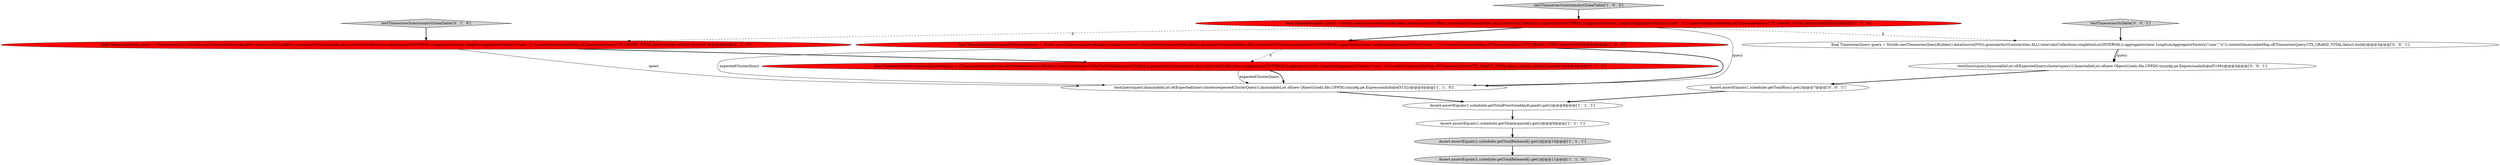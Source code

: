 digraph {
7 [style = filled, label = "testQuery(query,ImmutableList.of(ExpectedQuery.cluster(expectedClusterQuery)),ImmutableList.of(new Object((((edu.fdu.CPPDG.tinypdg.pe.ExpressionInfo@af3132))@@@5@@@['1', '1', '0']", fillcolor = white, shape = ellipse image = "AAA0AAABBB1BBB"];
0 [style = filled, label = "Assert.assertEquals(1,scheduler.getTotalAcquired().get())@@@9@@@['1', '1', '1']", fillcolor = white, shape = ellipse image = "AAA0AAABBB1BBB"];
4 [style = filled, label = "testTimeseriesOnAutomaticGlobalTable['1', '0', '0']", fillcolor = lightgray, shape = diamond image = "AAA0AAABBB1BBB"];
14 [style = filled, label = "Assert.assertEquals(1,scheduler.getTotalRun().get())@@@7@@@['0', '0', '1']", fillcolor = white, shape = ellipse image = "AAA0AAABBB3BBB"];
9 [style = filled, label = "final TimeseriesQuery query = (TimeseriesQuery)Druids.newTimeseriesQueryBuilder().dataSource(GLOBAL).granularity(Granularities.ALL).intervals(Collections.singletonList(INTERVAL)).aggregators(new LongSumAggregatorFactory(\"sum\",\"n\")).context(ImmutableMap.of(TimeseriesQuery.CTX_GRAND_TOTAL,false)).build().withId(\"queryId\")@@@3@@@['0', '1', '0']", fillcolor = red, shape = ellipse image = "AAA1AAABBB2BBB"];
2 [style = filled, label = "Assert.assertEquals(1,scheduler.getTotalReleased().get())@@@11@@@['1', '1', '0']", fillcolor = lightgray, shape = ellipse image = "AAA0AAABBB1BBB"];
11 [style = filled, label = "testQuery(query,ImmutableList.of(ExpectedQuery.cluster(query)),ImmutableList.of(new Object((((edu.fdu.CPPDG.tinypdg.pe.ExpressionInfo@af3199))@@@4@@@['0', '0', '1']", fillcolor = white, shape = ellipse image = "AAA0AAABBB3BBB"];
3 [style = filled, label = "final TimeseriesQuery expectedClusterQuery = Druids.newTimeseriesQueryBuilder().dataSource(new GlobalTableDataSource(GLOBAL)).granularity(Granularities.ALL).intervals(Collections.singletonList(INTERVAL)).aggregators(new LongSumAggregatorFactory(\"sum\",\"n\")).context(ImmutableMap.of(TimeseriesQuery.CTX_GRAND_TOTAL,false)).build()@@@4@@@['1', '0', '0']", fillcolor = red, shape = ellipse image = "AAA1AAABBB1BBB"];
5 [style = filled, label = "final TimeseriesQuery query = Druids.newTimeseriesQueryBuilder().dataSource(GLOBAL).granularity(Granularities.ALL).intervals(Collections.singletonList(INTERVAL)).aggregators(new LongSumAggregatorFactory(\"sum\",\"n\")).context(ImmutableMap.of(TimeseriesQuery.CTX_GRAND_TOTAL,false)).build()@@@3@@@['1', '0', '0']", fillcolor = red, shape = ellipse image = "AAA1AAABBB1BBB"];
12 [style = filled, label = "final TimeseriesQuery query = Druids.newTimeseriesQueryBuilder().dataSource(FOO).granularity(Granularities.ALL).intervals(Collections.singletonList(INTERVAL)).aggregators(new LongSumAggregatorFactory(\"sum\",\"n\")).context(ImmutableMap.of(TimeseriesQuery.CTX_GRAND_TOTAL,false)).build()@@@3@@@['0', '0', '1']", fillcolor = white, shape = ellipse image = "AAA0AAABBB3BBB"];
6 [style = filled, label = "Assert.assertEquals(1,scheduler.getTotalReleased().get())@@@10@@@['1', '1', '1']", fillcolor = lightgray, shape = ellipse image = "AAA0AAABBB1BBB"];
10 [style = filled, label = "final TimeseriesQuery expectedClusterQuery = (TimeseriesQuery)Druids.newTimeseriesQueryBuilder().dataSource(new GlobalTableDataSource(GLOBAL)).granularity(Granularities.ALL).intervals(Collections.singletonList(INTERVAL)).aggregators(new LongSumAggregatorFactory(\"sum\",\"n\")).context(ImmutableMap.of(TimeseriesQuery.CTX_GRAND_TOTAL,false)).build().withId(\"queryId\")@@@4@@@['0', '1', '0']", fillcolor = red, shape = ellipse image = "AAA1AAABBB2BBB"];
1 [style = filled, label = "Assert.assertEquals(1,scheduler.getTotalPrioritizedAndLaned().get())@@@8@@@['1', '1', '1']", fillcolor = white, shape = ellipse image = "AAA0AAABBB1BBB"];
13 [style = filled, label = "testTimeseriesOnTable['0', '0', '1']", fillcolor = lightgray, shape = diamond image = "AAA0AAABBB3BBB"];
8 [style = filled, label = "testTimeseriesOnAutomaticGlobalTable['0', '1', '0']", fillcolor = lightgray, shape = diamond image = "AAA0AAABBB2BBB"];
5->3 [style = bold, label=""];
5->12 [style = dashed, label="0"];
7->1 [style = bold, label=""];
11->14 [style = bold, label=""];
0->6 [style = bold, label=""];
5->7 [style = solid, label="query"];
12->11 [style = bold, label=""];
5->9 [style = dashed, label="0"];
1->0 [style = bold, label=""];
9->10 [style = bold, label=""];
10->7 [style = bold, label=""];
14->1 [style = bold, label=""];
12->11 [style = solid, label="query"];
6->2 [style = bold, label=""];
13->12 [style = bold, label=""];
3->7 [style = bold, label=""];
8->9 [style = bold, label=""];
9->7 [style = solid, label="query"];
10->7 [style = solid, label="expectedClusterQuery"];
3->10 [style = dashed, label="0"];
4->5 [style = bold, label=""];
3->7 [style = solid, label="expectedClusterQuery"];
}
